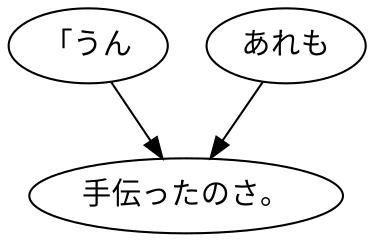 digraph graph7483 {
	node0 [label="「うん"];
	node1 [label="あれも"];
	node2 [label="手伝ったのさ。"];
	node0 -> node2;
	node1 -> node2;
}
